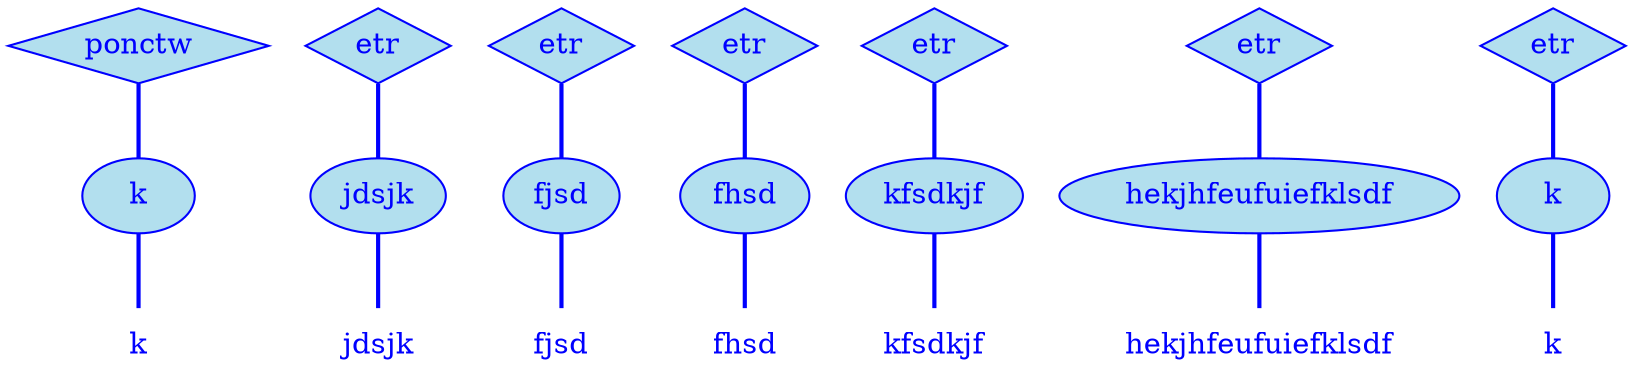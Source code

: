 digraph g {
	graph [bb="0,0,703,180"];
	node [label="\N"];
	graph [_draw_="c 5 -white C 5 -white P 4 0 0 0 180 703 180 703 0 ",
		xdotversion="1.2"];
	"mc1s1_t1#token84" [label=k, shape=plaintext, fillcolor=lightblue2, fontcolor=blue, pos="46,18", width="0.75", height="0.50", _ldraw_="F 14.000000 11 -Times-Roman c 4 -blue T 46 13 0 8 1 -k "];
	"mc1s1_W1#wordmc1s1_t1#token" [label=k, shape=ellipse, fillcolor=lightblue2, fontcolor=blue, pos="46,90", width="0.75", height="0.50", color=blue, style=filled, _draw_="S 6 -filled c 4 -blue C 10 -lightblue2 E 46 90 27 18 ", _ldraw_="F 14.000000 11 -Times-Roman c 4 -blue T 46 85 0 8 1 -k "];
	"mc1s1_P15#pos" [label=ponctw, shape=diamond, fillcolor=lightblue2, fontcolor=blue, pos="46,162", width="1.28", height="0.50", color=blue, style=filled, _draw_="S 6 -filled c 4 -blue C 10 -lightblue2 P 4 46 180 0 162 46 144 92 162 ", _ldraw_="F 14.000000 11 -Times-Roman c 4 -blue T 46 157 0 51 6 -ponctw "];
	"mc1s1_t3#token87" [label=jdsjk, shape=plaintext, fillcolor=lightblue2, fontcolor=blue, pos="137,18", width="0.75", height="0.50", _ldraw_="F 14.000000 11 -Times-Roman c 4 -blue T 137 13 0 31 5 -jdsjk "];
	"mc1s1_W2#wordmc1s1_t3#token" [label=jdsjk, shape=ellipse, fillcolor=lightblue2, fontcolor=blue, pos="137,90", width="0.89", height="0.50", color=blue, style=filled, _draw_="S 6 -filled c 4 -blue C 10 -lightblue2 E 137 90 32 18 ", _ldraw_="F 14.000000 11 -Times-Roman c 4 -blue T 137 85 0 31 5 -jdsjk "];
	"mc1s1_P36#pos" [label=etr, shape=diamond, fillcolor=lightblue2, fontcolor=blue, pos="137,162", width="0.75", height="0.50", color=blue, style=filled, _draw_="S 6 -filled c 4 -blue C 10 -lightblue2 P 4 137 180 110 162 137 144 164 162 ", _ldraw_="F 14.000000 11 -Times-Roman c 4 -blue T 137 157 0 20 3 -etr "];
	"mc1s1_t5#token78" [label=fjsd, shape=plaintext, fillcolor=lightblue2, fontcolor=blue, pos="214,18", width="0.75", height="0.50", _ldraw_="F 14.000000 11 -Times-Roman c 4 -blue T 214 13 0 23 4 -fjsd "];
	"mc1s1_W3#wordmc1s1_t5#token" [label=fjsd, shape=ellipse, fillcolor=lightblue2, fontcolor=blue, pos="214,90", width="0.75", height="0.50", color=blue, style=filled, _draw_="S 6 -filled c 4 -blue C 10 -lightblue2 E 214 90 27 18 ", _ldraw_="F 14.000000 11 -Times-Roman c 4 -blue T 214 85 0 23 4 -fjsd "];
	"mc1s1_P61#pos" [label=etr, shape=diamond, fillcolor=lightblue2, fontcolor=blue, pos="214,162", width="0.75", height="0.50", color=blue, style=filled, _draw_="S 6 -filled c 4 -blue C 10 -lightblue2 P 4 214 180 187 162 214 144 241 162 ", _ldraw_="F 14.000000 11 -Times-Roman c 4 -blue T 214 157 0 20 3 -etr "];
	"mc1s1_t7#token16" [label=fhsd, shape=plaintext, fillcolor=lightblue2, fontcolor=blue, pos="290,18", width="0.75", height="0.50", _ldraw_="F 14.000000 11 -Times-Roman c 4 -blue T 290 13 0 29 4 -fhsd "];
	"mc1s1_W4#wordmc1s1_t7#token" [label=fhsd, shape=ellipse, fillcolor=lightblue2, fontcolor=blue, pos="290,90", width="0.86", height="0.50", color=blue, style=filled, _draw_="S 6 -filled c 4 -blue C 10 -lightblue2 E 290 90 31 18 ", _ldraw_="F 14.000000 11 -Times-Roman c 4 -blue T 290 85 0 29 4 -fhsd "];
	"mc1s1_P86#pos" [label=etr, shape=diamond, fillcolor=lightblue2, fontcolor=blue, pos="290,162", width="0.75", height="0.50", color=blue, style=filled, _draw_="S 6 -filled c 4 -blue C 10 -lightblue2 P 4 290 180 263 162 290 144 317 162 ", _ldraw_="F 14.000000 11 -Times-Roman c 4 -blue T 290 157 0 20 3 -etr "];
	"mc1s1_t9#token94" [label=kfsdkjf, shape=plaintext, fillcolor=lightblue2, fontcolor=blue, pos="380,18", width="0.83", height="0.50", _ldraw_="F 14.000000 11 -Times-Roman c 4 -blue T 380 13 0 44 7 -kfsdkjf "];
	"mc1s1_W5#wordmc1s1_t9#token" [label=kfsdkjf, shape=ellipse, fillcolor=lightblue2, fontcolor=blue, pos="380,90", width="1.14", height="0.50", color=blue, style=filled, _draw_="S 6 -filled c 4 -blue C 10 -lightblue2 E 380 90 41 18 ", _ldraw_="F 14.000000 11 -Times-Roman c 4 -blue T 380 85 0 44 7 -kfsdkjf "];
	"mc1s1_P111#pos" [label=etr, shape=diamond, fillcolor=lightblue2, fontcolor=blue, pos="380,162", width="0.75", height="0.50", color=blue, style=filled, _draw_="S 6 -filled c 4 -blue C 10 -lightblue2 P 4 380 180 353 162 380 144 407 162 ", _ldraw_="F 14.000000 11 -Times-Roman c 4 -blue T 380 157 0 20 3 -etr "];
	"mc1s1_t11#token36" [label=hekjhfeufuiefklsdf, shape=plaintext, fillcolor=lightblue2, fontcolor=blue, pos="535,18", width="1.92", height="0.50", _ldraw_="F 14.000000 11 -Times-Roman c 4 -blue T 535 13 0 122 18 -hekjhfeufuiefklsdf "];
	"mc1s1_W6#wordmc1s1_t11#token" [label=hekjhfeufuiefklsdf, shape=ellipse, fillcolor=lightblue2, fontcolor=blue, pos="535,90", width="2.67", height="0.50", color=blue, style=filled, _draw_="S 6 -filled c 4 -blue C 10 -lightblue2 E 535 90 96 18 ", _ldraw_="F 14.000000 11 -Times-Roman c 4 -blue T 535 85 0 122 18 -hekjhfeufuiefklsdf "];
	"mc1s1_P136#pos" [label=etr, shape=diamond, fillcolor=lightblue2, fontcolor=blue, pos="535,162", width="0.75", height="0.50", color=blue, style=filled, _draw_="S 6 -filled c 4 -blue C 10 -lightblue2 P 4 535 180 508 162 535 144 562 162 ", _ldraw_="F 14.000000 11 -Times-Roman c 4 -blue T 535 157 0 20 3 -etr "];
	"mc1s1_t13#token87" [label=k, shape=plaintext, fillcolor=lightblue2, fontcolor=blue, pos="676,18", width="0.75", height="0.50", _ldraw_="F 14.000000 11 -Times-Roman c 4 -blue T 676 13 0 8 1 -k "];
	"mc1s1_W7#wordmc1s1_t13#token" [label=k, shape=ellipse, fillcolor=lightblue2, fontcolor=blue, pos="676,90", width="0.75", height="0.50", color=blue, style=filled, _draw_="S 6 -filled c 4 -blue C 10 -lightblue2 E 676 90 27 18 ", _ldraw_="F 14.000000 11 -Times-Roman c 4 -blue T 676 85 0 8 1 -k "];
	"mc1s1_P161#pos" [label=etr, shape=diamond, fillcolor=lightblue2, fontcolor=blue, pos="676,162", width="0.75", height="0.50", color=blue, style=filled, _draw_="S 6 -filled c 4 -blue C 10 -lightblue2 P 4 676 180 649 162 676 144 703 162 ", _ldraw_="F 14.000000 11 -Times-Roman c 4 -blue T 676 157 0 20 3 -etr "];
	"mc1s1_W1#wordmc1s1_t1#token" -> "mc1s1_t1#token84" [arrowhead=none, color=blue, fontcolor=blue, style=bold, minlen=1, pos="46,72 46,61 46,47 46,36", _draw_="S 4 -bold c 4 -blue B 4 46 72 46 61 46 47 46 36 "];
	"mc1s1_P15#pos" -> "mc1s1_W1#wordmc1s1_t1#token" [arrowhead=none, color=blue, fontcolor=blue, style=bold, minlen=1, pos="46,144 46,133 46,119 46,108", _draw_="S 4 -bold c 4 -blue B 4 46 144 46 133 46 119 46 108 "];
	"mc1s1_W2#wordmc1s1_t3#token" -> "mc1s1_t3#token87" [arrowhead=none, color=blue, fontcolor=blue, style=bold, minlen=1, pos="137,72 137,61 137,47 137,36", _draw_="S 4 -bold c 4 -blue B 4 137 72 137 61 137 47 137 36 "];
	"mc1s1_P36#pos" -> "mc1s1_W2#wordmc1s1_t3#token" [arrowhead=none, color=blue, fontcolor=blue, style=bold, minlen=1, pos="137,144 137,133 137,119 137,108", _draw_="S 4 -bold c 4 -blue B 4 137 144 137 133 137 119 137 108 "];
	"mc1s1_W3#wordmc1s1_t5#token" -> "mc1s1_t5#token78" [arrowhead=none, color=blue, fontcolor=blue, style=bold, minlen=1, pos="214,72 214,61 214,47 214,36", _draw_="S 4 -bold c 4 -blue B 4 214 72 214 61 214 47 214 36 "];
	"mc1s1_P61#pos" -> "mc1s1_W3#wordmc1s1_t5#token" [arrowhead=none, color=blue, fontcolor=blue, style=bold, minlen=1, pos="214,144 214,133 214,119 214,108", _draw_="S 4 -bold c 4 -blue B 4 214 144 214 133 214 119 214 108 "];
	"mc1s1_W4#wordmc1s1_t7#token" -> "mc1s1_t7#token16" [arrowhead=none, color=blue, fontcolor=blue, style=bold, minlen=1, pos="290,72 290,61 290,47 290,36", _draw_="S 4 -bold c 4 -blue B 4 290 72 290 61 290 47 290 36 "];
	"mc1s1_P86#pos" -> "mc1s1_W4#wordmc1s1_t7#token" [arrowhead=none, color=blue, fontcolor=blue, style=bold, minlen=1, pos="290,144 290,133 290,119 290,108", _draw_="S 4 -bold c 4 -blue B 4 290 144 290 133 290 119 290 108 "];
	"mc1s1_W5#wordmc1s1_t9#token" -> "mc1s1_t9#token94" [arrowhead=none, color=blue, fontcolor=blue, style=bold, minlen=1, pos="380,72 380,61 380,47 380,36", _draw_="S 4 -bold c 4 -blue B 4 380 72 380 61 380 47 380 36 "];
	"mc1s1_P111#pos" -> "mc1s1_W5#wordmc1s1_t9#token" [arrowhead=none, color=blue, fontcolor=blue, style=bold, minlen=1, pos="380,144 380,133 380,119 380,108", _draw_="S 4 -bold c 4 -blue B 4 380 144 380 133 380 119 380 108 "];
	"mc1s1_W6#wordmc1s1_t11#token" -> "mc1s1_t11#token36" [arrowhead=none, color=blue, fontcolor=blue, style=bold, minlen=1, pos="535,72 535,61 535,47 535,36", _draw_="S 4 -bold c 4 -blue B 4 535 72 535 61 535 47 535 36 "];
	"mc1s1_P136#pos" -> "mc1s1_W6#wordmc1s1_t11#token" [arrowhead=none, color=blue, fontcolor=blue, style=bold, minlen=1, pos="535,144 535,133 535,119 535,108", _draw_="S 4 -bold c 4 -blue B 4 535 144 535 133 535 119 535 108 "];
	"mc1s1_W7#wordmc1s1_t13#token" -> "mc1s1_t13#token87" [arrowhead=none, color=blue, fontcolor=blue, style=bold, minlen=1, pos="676,72 676,61 676,47 676,36", _draw_="S 4 -bold c 4 -blue B 4 676 72 676 61 676 47 676 36 "];
	"mc1s1_P161#pos" -> "mc1s1_W7#wordmc1s1_t13#token" [arrowhead=none, color=blue, fontcolor=blue, style=bold, minlen=1, pos="676,144 676,133 676,119 676,108", _draw_="S 4 -bold c 4 -blue B 4 676 144 676 133 676 119 676 108 "];
}
